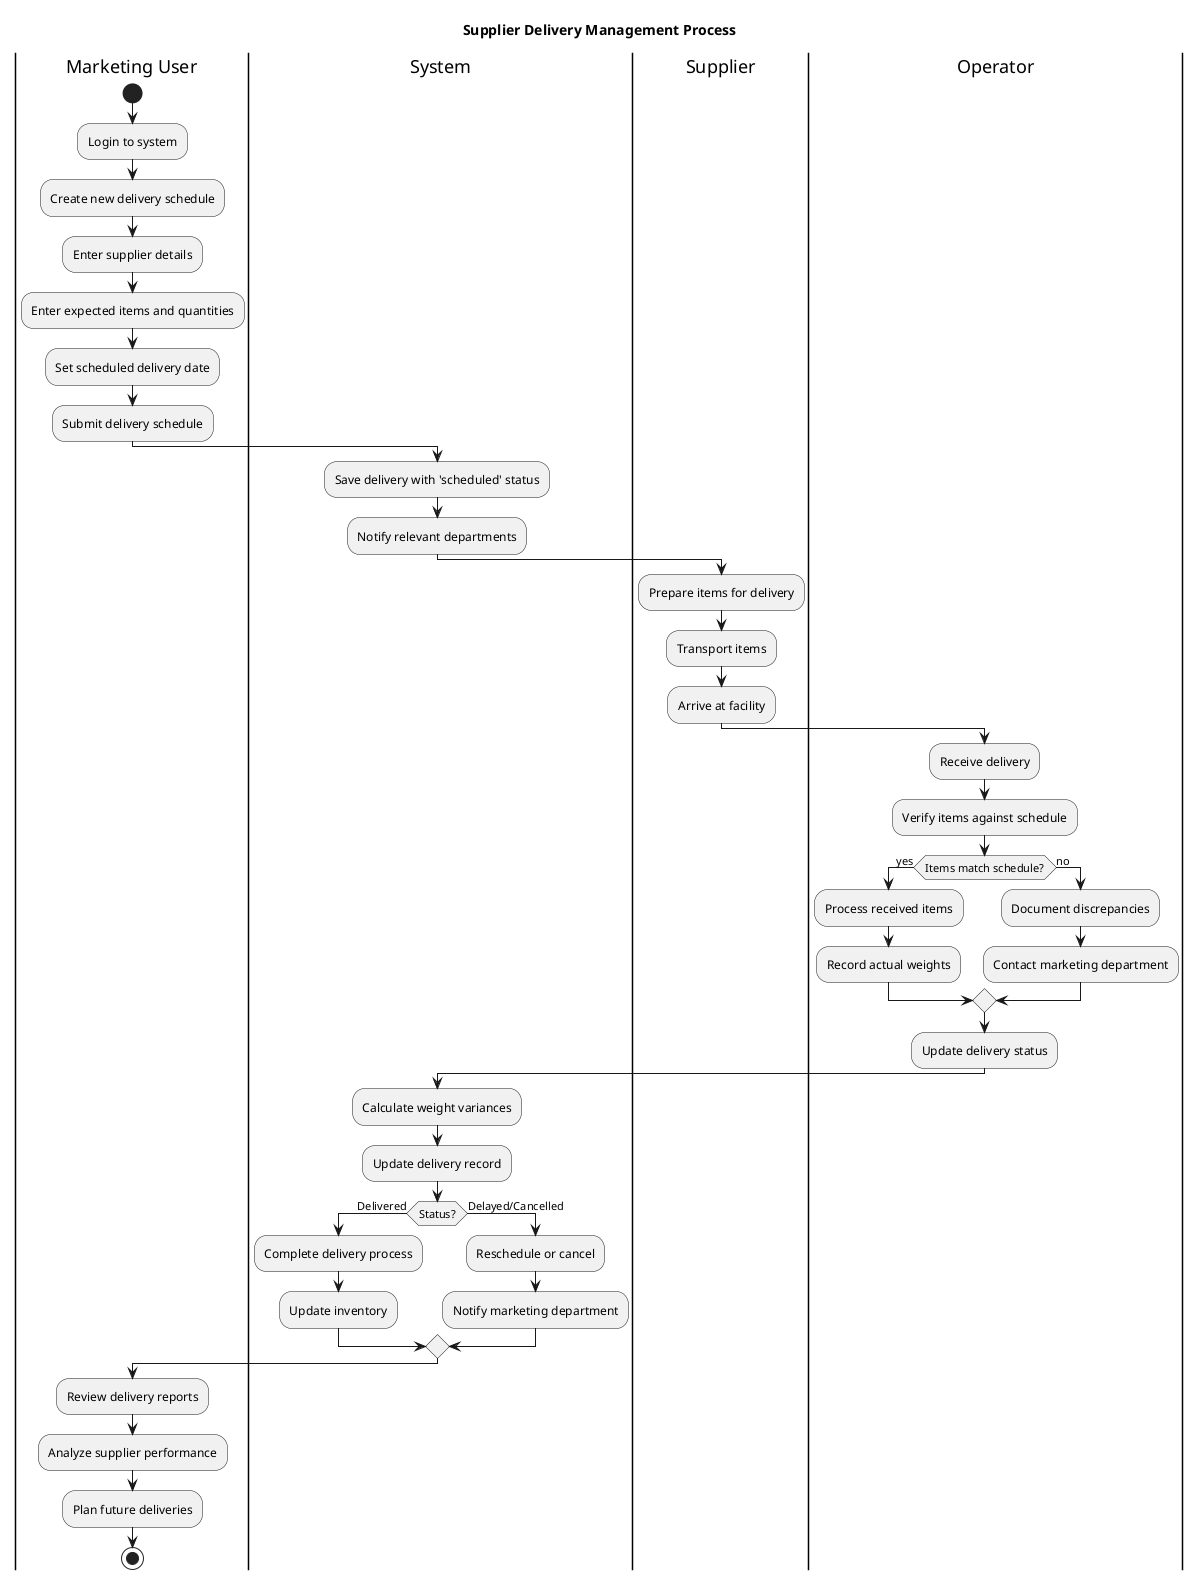 @startuml Supplier Delivery Process

title Supplier Delivery Management Process

|Marketing User|
start
:Login to system;
:Create new delivery schedule;
:Enter supplier details;
:Enter expected items and quantities;
:Set scheduled delivery date;
:Submit delivery schedule;

|System|
:Save delivery with 'scheduled' status;
:Notify relevant departments;

|Supplier|
:Prepare items for delivery;
:Transport items;
:Arrive at facility;

|Operator|
:Receive delivery;
:Verify items against schedule;
if (Items match schedule?) then (yes)
  :Process received items;
  :Record actual weights;
else (no)
  :Document discrepancies;
  :Contact marketing department;
endif
:Update delivery status;

|System|
:Calculate weight variances;
:Update delivery record;
if (Status?) then (Delivered)
  :Complete delivery process;
  :Update inventory;
else (Delayed/Cancelled)
  :Reschedule or cancel;
  :Notify marketing department;
endif

|Marketing User|
:Review delivery reports;
:Analyze supplier performance;
:Plan future deliveries;

stop

@enduml